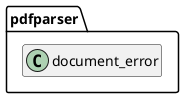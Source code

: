 @startuml document_error
hide empty members
namespace pdfparser {
class document_error {
}
}
@enduml
